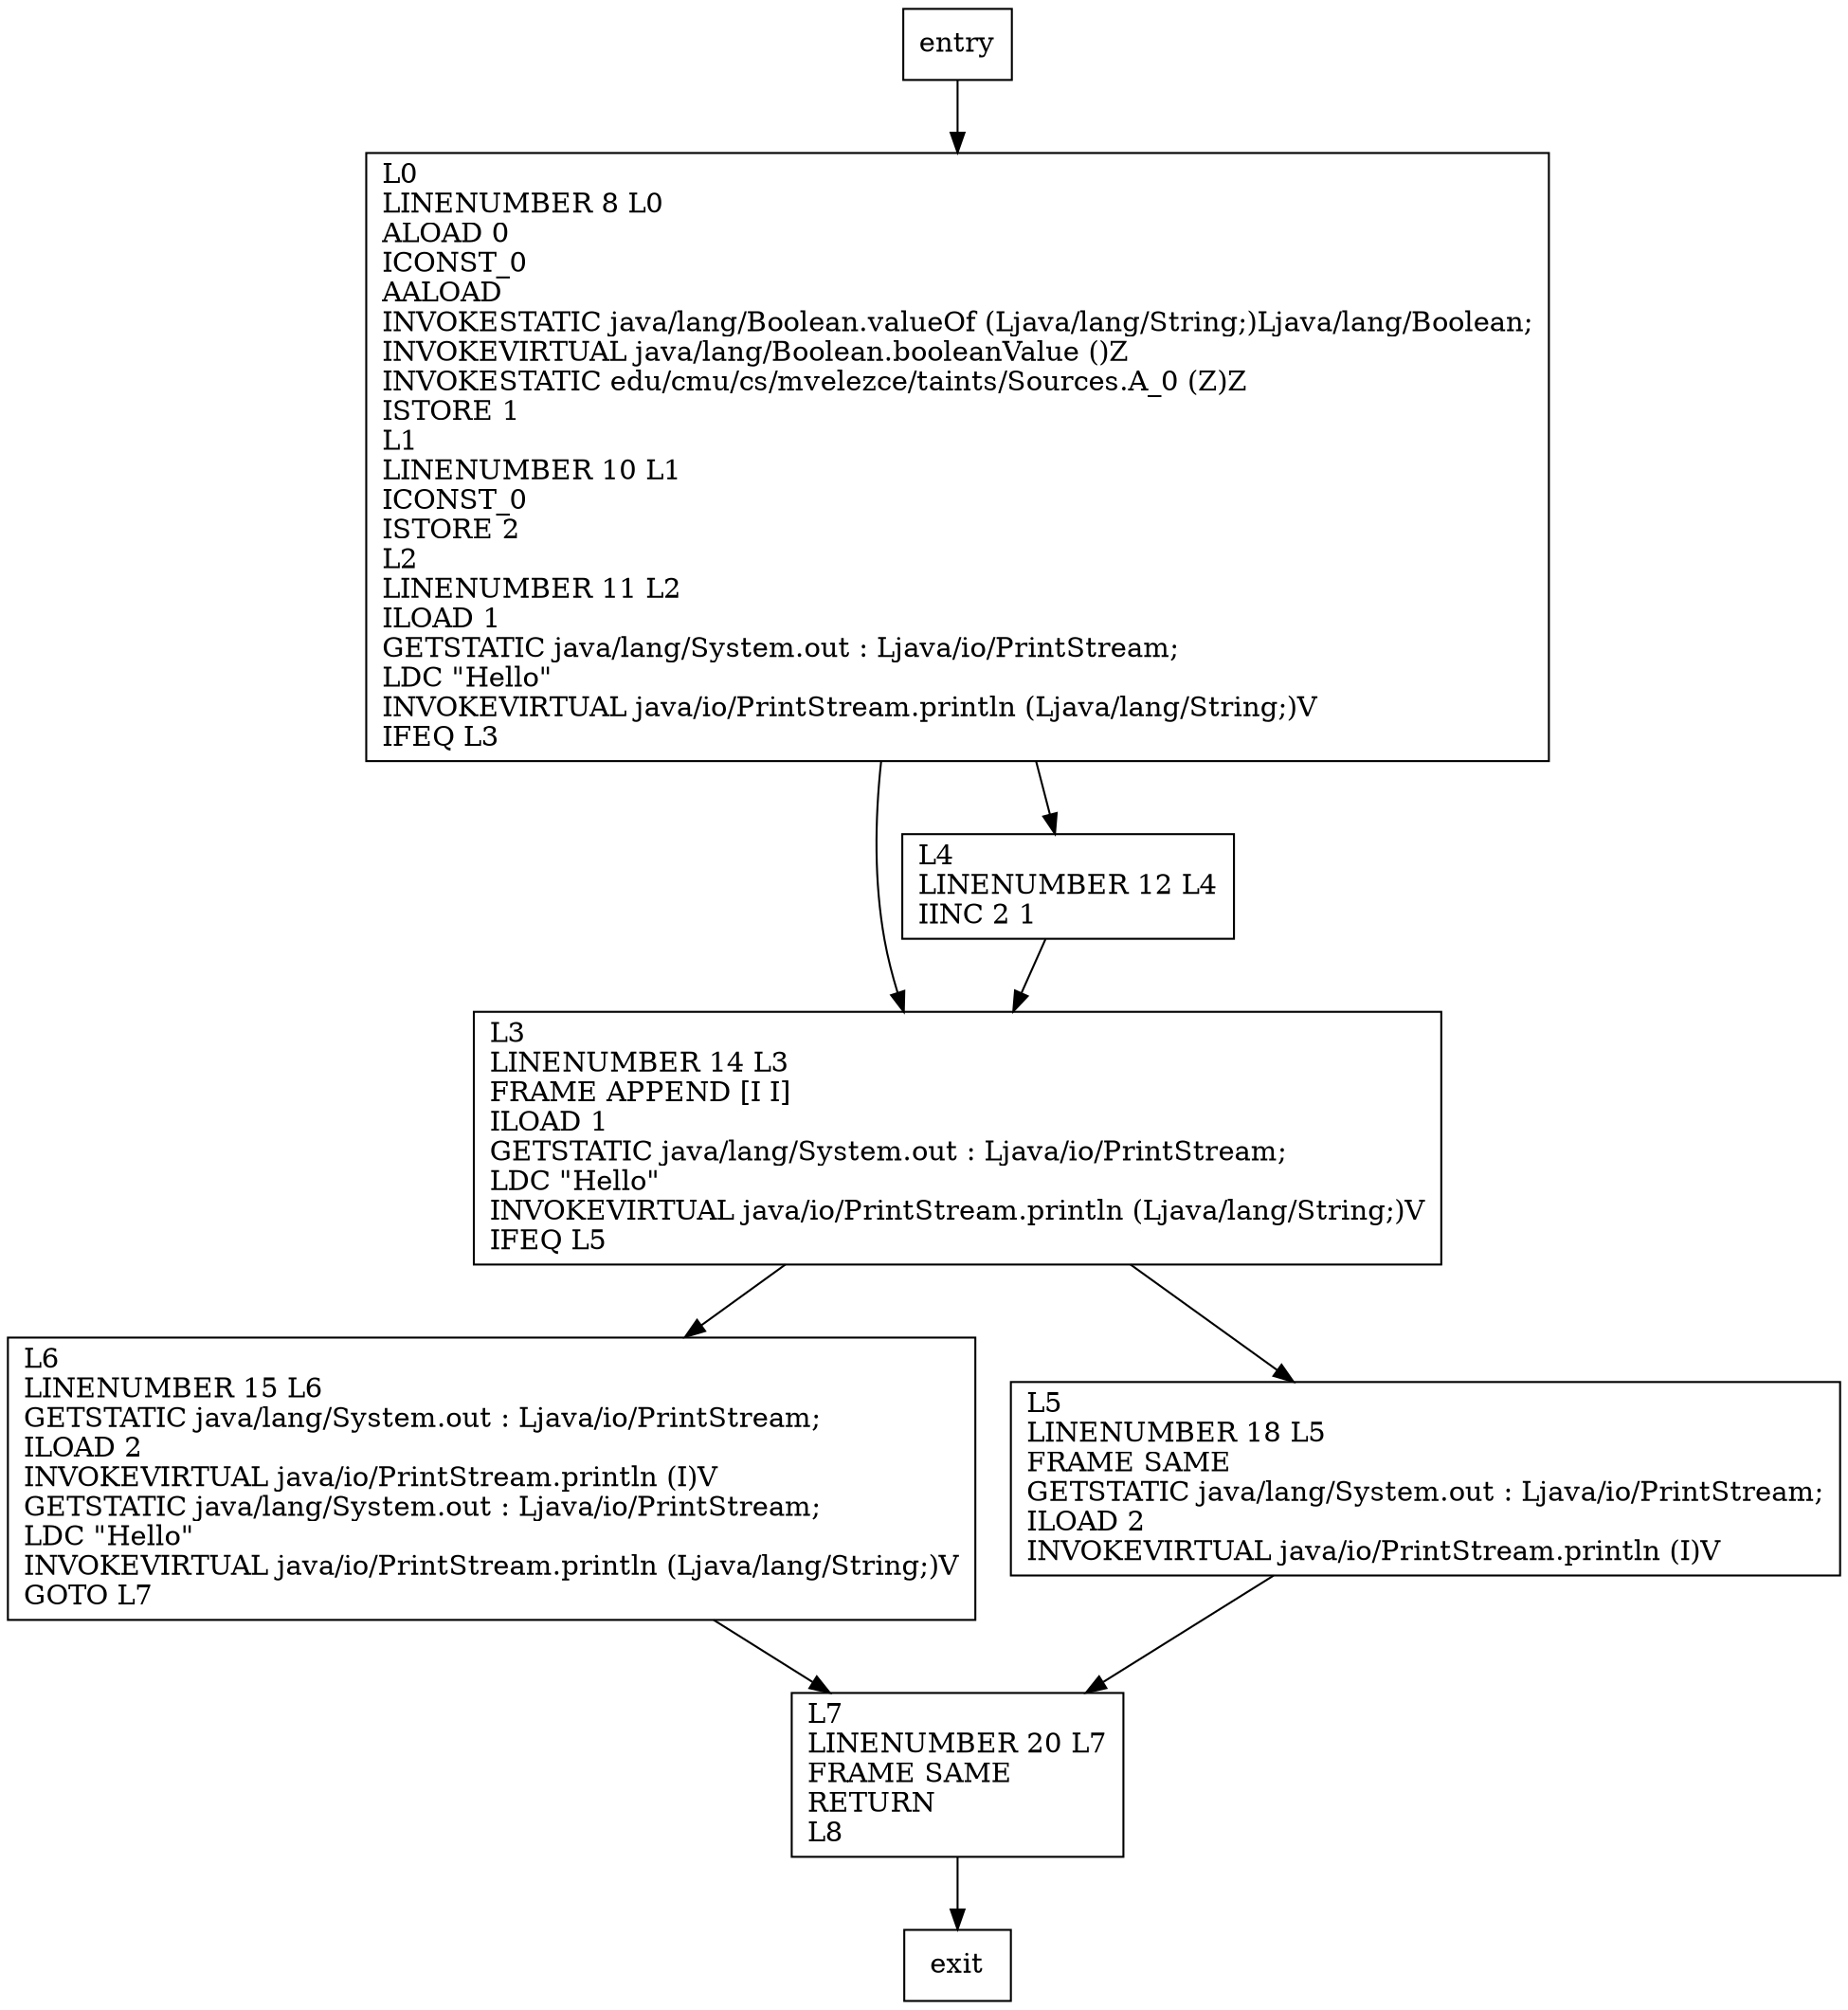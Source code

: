 digraph main {
node [shape=record];
1332208607 [label="L6\lLINENUMBER 15 L6\lGETSTATIC java/lang/System.out : Ljava/io/PrintStream;\lILOAD 2\lINVOKEVIRTUAL java/io/PrintStream.println (I)V\lGETSTATIC java/lang/System.out : Ljava/io/PrintStream;\lLDC \"Hello\"\lINVOKEVIRTUAL java/io/PrintStream.println (Ljava/lang/String;)V\lGOTO L7\l"];
1998397435 [label="L3\lLINENUMBER 14 L3\lFRAME APPEND [I I]\lILOAD 1\lGETSTATIC java/lang/System.out : Ljava/io/PrintStream;\lLDC \"Hello\"\lINVOKEVIRTUAL java/io/PrintStream.println (Ljava/lang/String;)V\lIFEQ L5\l"];
1926296244 [label="L7\lLINENUMBER 20 L7\lFRAME SAME\lRETURN\lL8\l"];
293667566 [label="L0\lLINENUMBER 8 L0\lALOAD 0\lICONST_0\lAALOAD\lINVOKESTATIC java/lang/Boolean.valueOf (Ljava/lang/String;)Ljava/lang/Boolean;\lINVOKEVIRTUAL java/lang/Boolean.booleanValue ()Z\lINVOKESTATIC edu/cmu/cs/mvelezce/taints/Sources.A_0 (Z)Z\lISTORE 1\lL1\lLINENUMBER 10 L1\lICONST_0\lISTORE 2\lL2\lLINENUMBER 11 L2\lILOAD 1\lGETSTATIC java/lang/System.out : Ljava/io/PrintStream;\lLDC \"Hello\"\lINVOKEVIRTUAL java/io/PrintStream.println (Ljava/lang/String;)V\lIFEQ L3\l"];
1221433900 [label="L4\lLINENUMBER 12 L4\lIINC 2 1\l"];
1449664175 [label="L5\lLINENUMBER 18 L5\lFRAME SAME\lGETSTATIC java/lang/System.out : Ljava/io/PrintStream;\lILOAD 2\lINVOKEVIRTUAL java/io/PrintStream.println (I)V\l"];
entry;
exit;
entry -> 293667566;
1332208607 -> 1926296244;
1998397435 -> 1332208607;
1998397435 -> 1449664175;
1926296244 -> exit;
293667566 -> 1998397435;
293667566 -> 1221433900;
1221433900 -> 1998397435;
1449664175 -> 1926296244;
}

